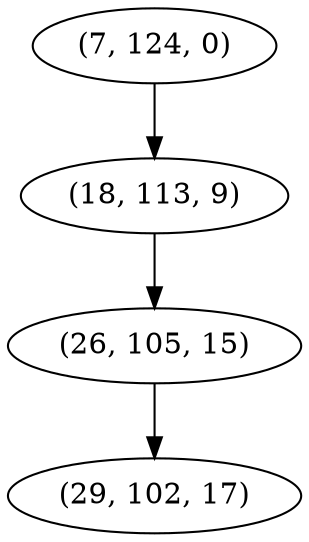 digraph tree {
    "(7, 124, 0)";
    "(18, 113, 9)";
    "(26, 105, 15)";
    "(29, 102, 17)";
    "(7, 124, 0)" -> "(18, 113, 9)";
    "(18, 113, 9)" -> "(26, 105, 15)";
    "(26, 105, 15)" -> "(29, 102, 17)";
}
